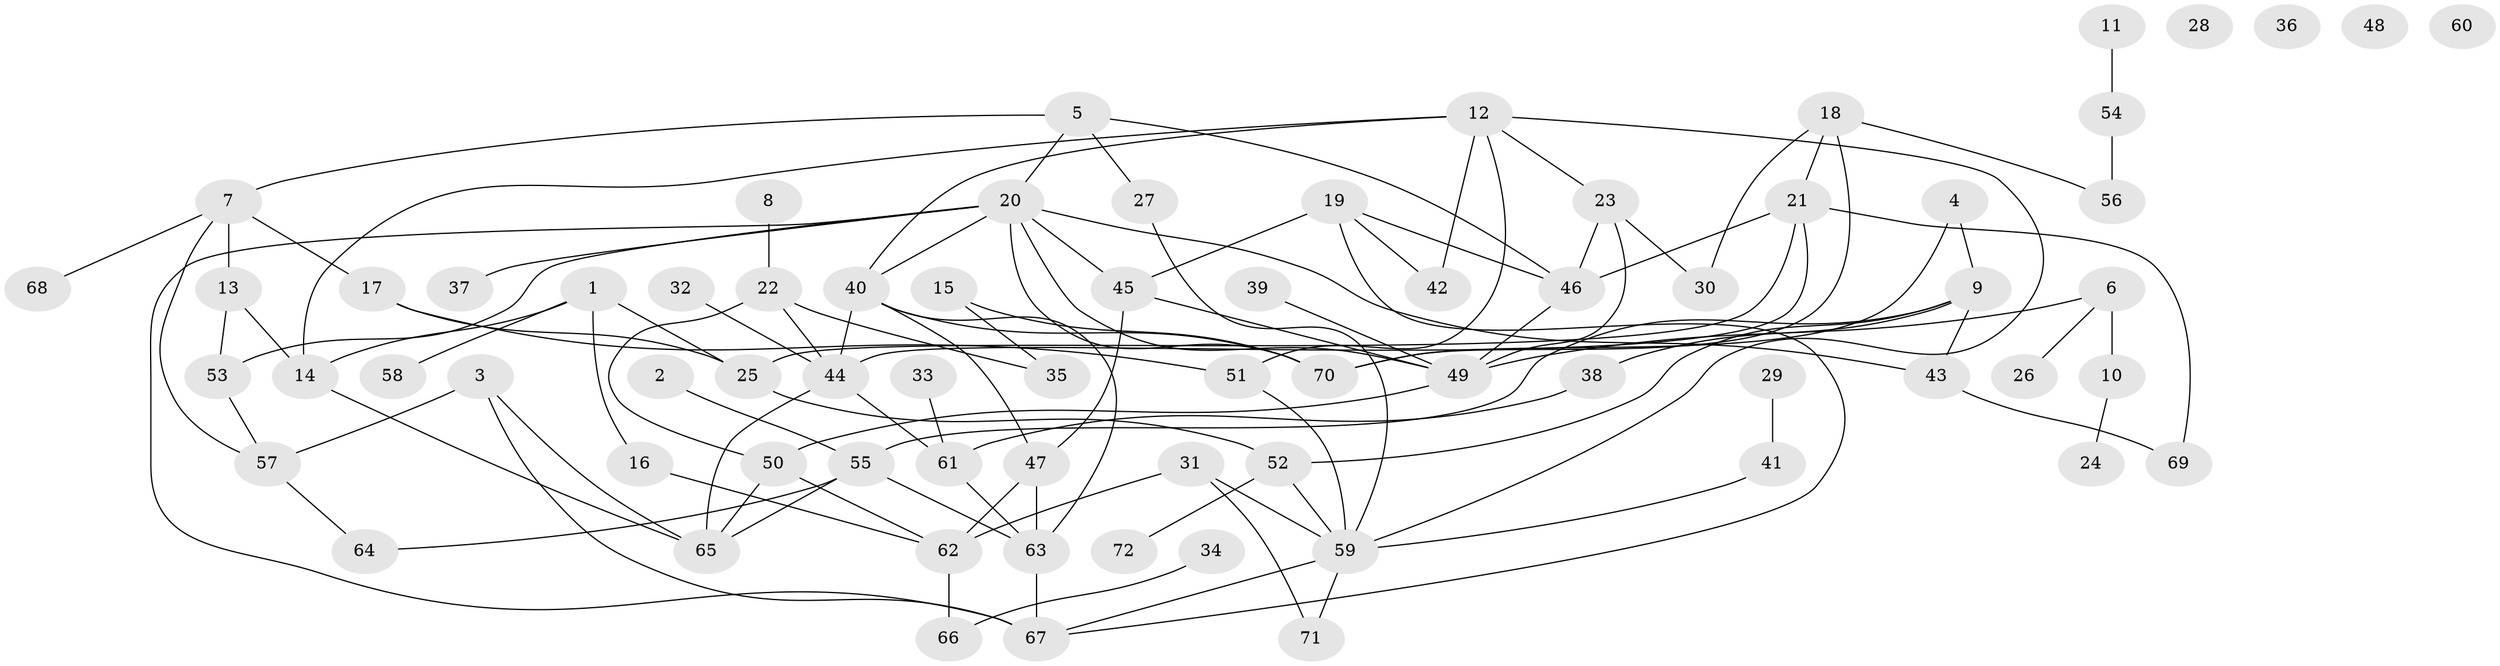 // Generated by graph-tools (version 1.1) at 2025/49/03/09/25 03:49:13]
// undirected, 72 vertices, 109 edges
graph export_dot {
graph [start="1"]
  node [color=gray90,style=filled];
  1;
  2;
  3;
  4;
  5;
  6;
  7;
  8;
  9;
  10;
  11;
  12;
  13;
  14;
  15;
  16;
  17;
  18;
  19;
  20;
  21;
  22;
  23;
  24;
  25;
  26;
  27;
  28;
  29;
  30;
  31;
  32;
  33;
  34;
  35;
  36;
  37;
  38;
  39;
  40;
  41;
  42;
  43;
  44;
  45;
  46;
  47;
  48;
  49;
  50;
  51;
  52;
  53;
  54;
  55;
  56;
  57;
  58;
  59;
  60;
  61;
  62;
  63;
  64;
  65;
  66;
  67;
  68;
  69;
  70;
  71;
  72;
  1 -- 14;
  1 -- 16;
  1 -- 25;
  1 -- 58;
  2 -- 55;
  3 -- 57;
  3 -- 65;
  3 -- 67;
  4 -- 9;
  4 -- 70;
  5 -- 7;
  5 -- 20;
  5 -- 27;
  5 -- 46;
  6 -- 10;
  6 -- 26;
  6 -- 49;
  7 -- 13;
  7 -- 17;
  7 -- 57;
  7 -- 68;
  8 -- 22;
  9 -- 38;
  9 -- 43;
  9 -- 52;
  9 -- 55;
  10 -- 24;
  11 -- 54;
  12 -- 14;
  12 -- 23;
  12 -- 40;
  12 -- 42;
  12 -- 51;
  12 -- 59;
  13 -- 14;
  13 -- 53;
  14 -- 65;
  15 -- 35;
  15 -- 70;
  16 -- 62;
  17 -- 25;
  17 -- 51;
  18 -- 21;
  18 -- 30;
  18 -- 56;
  18 -- 70;
  19 -- 42;
  19 -- 45;
  19 -- 46;
  19 -- 67;
  20 -- 37;
  20 -- 40;
  20 -- 43;
  20 -- 45;
  20 -- 49;
  20 -- 53;
  20 -- 67;
  20 -- 70;
  21 -- 25;
  21 -- 44;
  21 -- 46;
  21 -- 69;
  22 -- 35;
  22 -- 44;
  22 -- 50;
  23 -- 30;
  23 -- 46;
  23 -- 49;
  25 -- 52;
  27 -- 59;
  29 -- 41;
  31 -- 59;
  31 -- 62;
  31 -- 71;
  32 -- 44;
  33 -- 61;
  34 -- 66;
  38 -- 61;
  39 -- 49;
  40 -- 44;
  40 -- 47;
  40 -- 63;
  40 -- 70;
  41 -- 59;
  43 -- 69;
  44 -- 61;
  44 -- 65;
  45 -- 47;
  45 -- 49;
  46 -- 49;
  47 -- 62;
  47 -- 63;
  49 -- 50;
  50 -- 62;
  50 -- 65;
  51 -- 59;
  52 -- 59;
  52 -- 72;
  53 -- 57;
  54 -- 56;
  55 -- 63;
  55 -- 64;
  55 -- 65;
  57 -- 64;
  59 -- 67;
  59 -- 71;
  61 -- 63;
  62 -- 66;
  63 -- 67;
}
